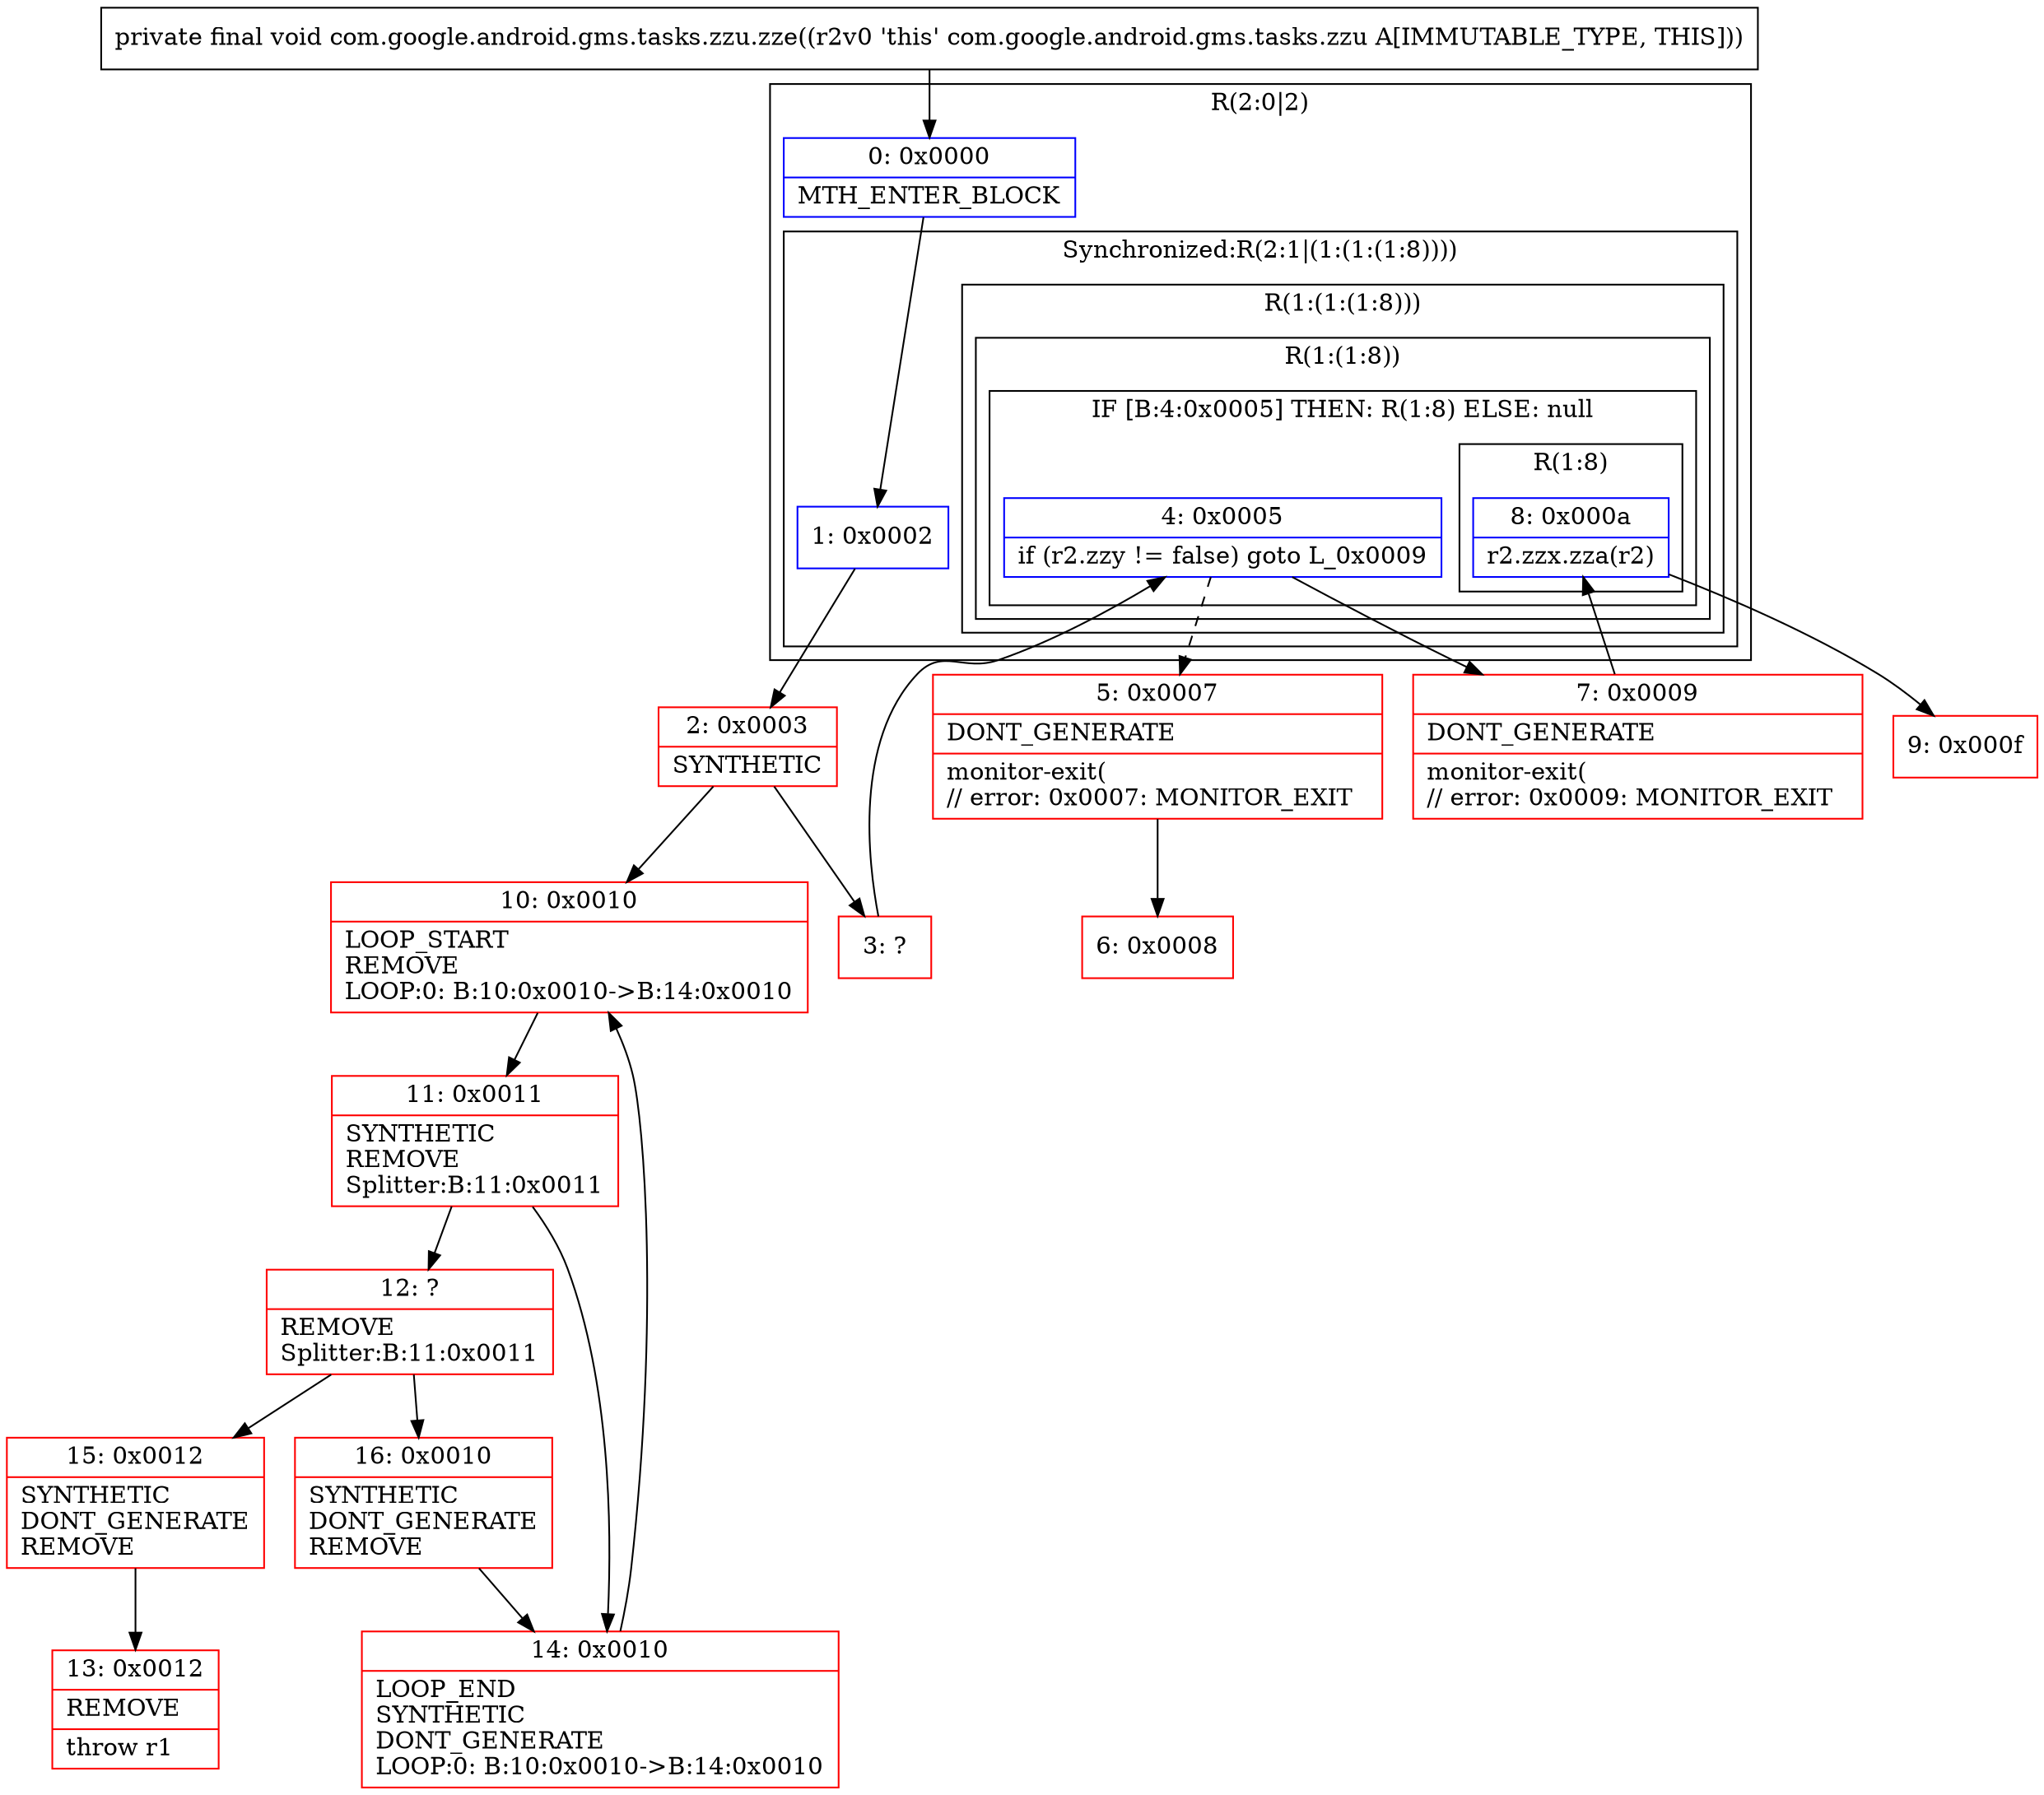digraph "CFG forcom.google.android.gms.tasks.zzu.zze()V" {
subgraph cluster_Region_1942172392 {
label = "R(2:0|2)";
node [shape=record,color=blue];
Node_0 [shape=record,label="{0\:\ 0x0000|MTH_ENTER_BLOCK\l}"];
subgraph cluster_SynchronizedRegion_1286385924 {
label = "Synchronized:R(2:1|(1:(1:(1:8))))";
node [shape=record,color=blue];
Node_1 [shape=record,label="{1\:\ 0x0002}"];
subgraph cluster_Region_1862078916 {
label = "R(1:(1:(1:8)))";
node [shape=record,color=blue];
subgraph cluster_Region_654951927 {
label = "R(1:(1:8))";
node [shape=record,color=blue];
subgraph cluster_IfRegion_1295513484 {
label = "IF [B:4:0x0005] THEN: R(1:8) ELSE: null";
node [shape=record,color=blue];
Node_4 [shape=record,label="{4\:\ 0x0005|if (r2.zzy != false) goto L_0x0009\l}"];
subgraph cluster_Region_1681546175 {
label = "R(1:8)";
node [shape=record,color=blue];
Node_8 [shape=record,label="{8\:\ 0x000a|r2.zzx.zza(r2)\l}"];
}
}
}
}
}
}
Node_2 [shape=record,color=red,label="{2\:\ 0x0003|SYNTHETIC\l}"];
Node_3 [shape=record,color=red,label="{3\:\ ?}"];
Node_5 [shape=record,color=red,label="{5\:\ 0x0007|DONT_GENERATE\l|monitor\-exit(\l\/\/ error: 0x0007: MONITOR_EXIT  \l}"];
Node_6 [shape=record,color=red,label="{6\:\ 0x0008}"];
Node_7 [shape=record,color=red,label="{7\:\ 0x0009|DONT_GENERATE\l|monitor\-exit(\l\/\/ error: 0x0009: MONITOR_EXIT  \l}"];
Node_9 [shape=record,color=red,label="{9\:\ 0x000f}"];
Node_10 [shape=record,color=red,label="{10\:\ 0x0010|LOOP_START\lREMOVE\lLOOP:0: B:10:0x0010\-\>B:14:0x0010\l}"];
Node_11 [shape=record,color=red,label="{11\:\ 0x0011|SYNTHETIC\lREMOVE\lSplitter:B:11:0x0011\l}"];
Node_12 [shape=record,color=red,label="{12\:\ ?|REMOVE\lSplitter:B:11:0x0011\l}"];
Node_13 [shape=record,color=red,label="{13\:\ 0x0012|REMOVE\l|throw r1\l}"];
Node_14 [shape=record,color=red,label="{14\:\ 0x0010|LOOP_END\lSYNTHETIC\lDONT_GENERATE\lLOOP:0: B:10:0x0010\-\>B:14:0x0010\l}"];
Node_15 [shape=record,color=red,label="{15\:\ 0x0012|SYNTHETIC\lDONT_GENERATE\lREMOVE\l}"];
Node_16 [shape=record,color=red,label="{16\:\ 0x0010|SYNTHETIC\lDONT_GENERATE\lREMOVE\l}"];
MethodNode[shape=record,label="{private final void com.google.android.gms.tasks.zzu.zze((r2v0 'this' com.google.android.gms.tasks.zzu A[IMMUTABLE_TYPE, THIS])) }"];
MethodNode -> Node_0;
Node_0 -> Node_1;
Node_1 -> Node_2;
Node_4 -> Node_5[style=dashed];
Node_4 -> Node_7;
Node_8 -> Node_9;
Node_2 -> Node_3;
Node_2 -> Node_10;
Node_3 -> Node_4;
Node_5 -> Node_6;
Node_7 -> Node_8;
Node_10 -> Node_11;
Node_11 -> Node_12;
Node_11 -> Node_14;
Node_12 -> Node_15;
Node_12 -> Node_16;
Node_14 -> Node_10;
Node_15 -> Node_13;
Node_16 -> Node_14;
}

